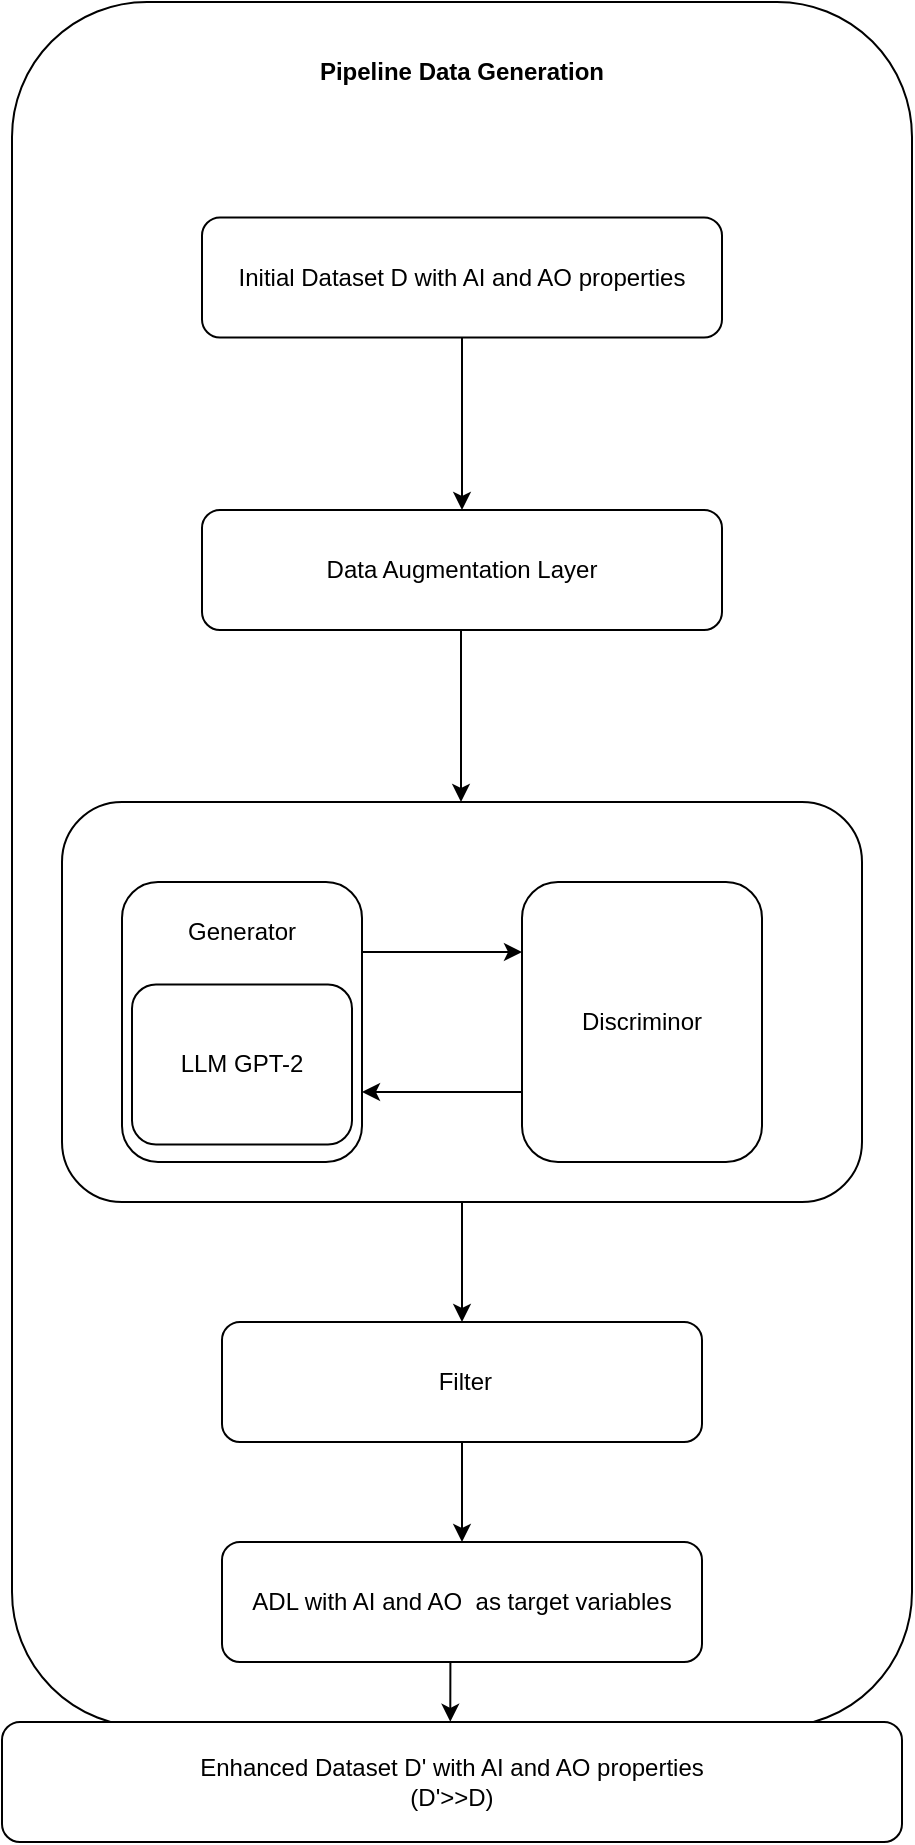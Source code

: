 <mxfile version="26.0.6">
  <diagram name="Page-1" id="v1ioLhEXZ1aaPB4B9tzm">
    <mxGraphModel dx="1674" dy="1846" grid="1" gridSize="10" guides="1" tooltips="1" connect="1" arrows="1" fold="1" page="1" pageScale="1" pageWidth="850" pageHeight="1100" math="0" shadow="0">
      <root>
        <mxCell id="0" />
        <mxCell id="1" parent="0" />
        <mxCell id="6ymL6NjG9tFJ0w84Eigm-1" value="" style="rounded=1;whiteSpace=wrap;html=1;fillColor=#FFFFFF;rotation=90;" vertex="1" parent="1">
          <mxGeometry x="378.75" y="36.25" width="862.5" height="450" as="geometry" />
        </mxCell>
        <mxCell id="6ymL6NjG9tFJ0w84Eigm-17" style="edgeStyle=orthogonalEdgeStyle;rounded=0;orthogonalLoop=1;jettySize=auto;html=1;exitX=0.5;exitY=1;exitDx=0;exitDy=0;" edge="1" parent="1" source="6ymL6NjG9tFJ0w84Eigm-3" target="6ymL6NjG9tFJ0w84Eigm-16">
          <mxGeometry relative="1" as="geometry" />
        </mxCell>
        <mxCell id="6ymL6NjG9tFJ0w84Eigm-3" value="Initial Dataset D with AI and AO properties" style="rounded=1;whiteSpace=wrap;html=1;" vertex="1" parent="1">
          <mxGeometry x="680" y="-62.25" width="260" height="60" as="geometry" />
        </mxCell>
        <mxCell id="6ymL6NjG9tFJ0w84Eigm-4" style="edgeStyle=orthogonalEdgeStyle;rounded=0;orthogonalLoop=1;jettySize=auto;html=1;exitX=0.5;exitY=1;exitDx=0;exitDy=0;entryX=0.5;entryY=0;entryDx=0;entryDy=0;" edge="1" parent="1" source="6ymL6NjG9tFJ0w84Eigm-5" target="6ymL6NjG9tFJ0w84Eigm-13">
          <mxGeometry relative="1" as="geometry" />
        </mxCell>
        <mxCell id="6ymL6NjG9tFJ0w84Eigm-5" value="" style="rounded=1;whiteSpace=wrap;html=1;" vertex="1" parent="1">
          <mxGeometry x="610" y="230" width="400" height="200" as="geometry" />
        </mxCell>
        <mxCell id="6ymL6NjG9tFJ0w84Eigm-6" value="&lt;b class=&quot;custom-cursor-default-hover&quot;&gt;Pipeline Data Generation&lt;/b&gt;" style="text;html=1;align=center;verticalAlign=middle;whiteSpace=wrap;rounded=0;" vertex="1" parent="1">
          <mxGeometry x="720" y="-150" width="180" height="30" as="geometry" />
        </mxCell>
        <mxCell id="6ymL6NjG9tFJ0w84Eigm-7" value="ADL with AI and AO&amp;nbsp; as target variables" style="rounded=1;whiteSpace=wrap;html=1;" vertex="1" parent="1">
          <mxGeometry x="690" y="600" width="240" height="60" as="geometry" />
        </mxCell>
        <mxCell id="6ymL6NjG9tFJ0w84Eigm-8" style="edgeStyle=orthogonalEdgeStyle;rounded=0;orthogonalLoop=1;jettySize=auto;html=1;exitX=1;exitY=0.25;exitDx=0;exitDy=0;entryX=0;entryY=0.25;entryDx=0;entryDy=0;" edge="1" parent="1" source="6ymL6NjG9tFJ0w84Eigm-9" target="6ymL6NjG9tFJ0w84Eigm-11">
          <mxGeometry relative="1" as="geometry" />
        </mxCell>
        <mxCell id="6ymL6NjG9tFJ0w84Eigm-9" value="" style="rounded=1;whiteSpace=wrap;html=1;" vertex="1" parent="1">
          <mxGeometry x="640" y="270" width="120" height="140" as="geometry" />
        </mxCell>
        <mxCell id="6ymL6NjG9tFJ0w84Eigm-10" style="edgeStyle=orthogonalEdgeStyle;rounded=0;orthogonalLoop=1;jettySize=auto;html=1;exitX=0;exitY=0.75;exitDx=0;exitDy=0;entryX=1;entryY=0.75;entryDx=0;entryDy=0;" edge="1" parent="1" source="6ymL6NjG9tFJ0w84Eigm-11" target="6ymL6NjG9tFJ0w84Eigm-9">
          <mxGeometry relative="1" as="geometry" />
        </mxCell>
        <mxCell id="6ymL6NjG9tFJ0w84Eigm-11" value="Discriminor" style="rounded=1;whiteSpace=wrap;html=1;" vertex="1" parent="1">
          <mxGeometry x="840" y="270" width="120" height="140" as="geometry" />
        </mxCell>
        <mxCell id="6ymL6NjG9tFJ0w84Eigm-12" style="edgeStyle=orthogonalEdgeStyle;rounded=0;orthogonalLoop=1;jettySize=auto;html=1;exitX=0.5;exitY=1;exitDx=0;exitDy=0;entryX=0.5;entryY=0;entryDx=0;entryDy=0;" edge="1" parent="1" source="6ymL6NjG9tFJ0w84Eigm-13" target="6ymL6NjG9tFJ0w84Eigm-7">
          <mxGeometry relative="1" as="geometry" />
        </mxCell>
        <mxCell id="6ymL6NjG9tFJ0w84Eigm-13" value="&amp;nbsp;Filter" style="rounded=1;whiteSpace=wrap;html=1;" vertex="1" parent="1">
          <mxGeometry x="690" y="490" width="240" height="60" as="geometry" />
        </mxCell>
        <mxCell id="6ymL6NjG9tFJ0w84Eigm-14" value="LLM GPT-2" style="rounded=1;whiteSpace=wrap;html=1;" vertex="1" parent="1">
          <mxGeometry x="645" y="321.25" width="110" height="80" as="geometry" />
        </mxCell>
        <mxCell id="6ymL6NjG9tFJ0w84Eigm-15" value="Generator" style="text;html=1;align=center;verticalAlign=middle;whiteSpace=wrap;rounded=0;" vertex="1" parent="1">
          <mxGeometry x="670" y="280" width="60" height="30" as="geometry" />
        </mxCell>
        <mxCell id="6ymL6NjG9tFJ0w84Eigm-16" value="Data Augmentation Layer" style="rounded=1;whiteSpace=wrap;html=1;" vertex="1" parent="1">
          <mxGeometry x="680" y="84" width="260" height="60" as="geometry" />
        </mxCell>
        <mxCell id="6ymL6NjG9tFJ0w84Eigm-19" style="edgeStyle=orthogonalEdgeStyle;rounded=0;orthogonalLoop=1;jettySize=auto;html=1;exitX=0.5;exitY=1;exitDx=0;exitDy=0;" edge="1" parent="1">
          <mxGeometry relative="1" as="geometry">
            <mxPoint x="809.5" y="144" as="sourcePoint" />
            <mxPoint x="809.5" y="230" as="targetPoint" />
          </mxGeometry>
        </mxCell>
        <mxCell id="6ymL6NjG9tFJ0w84Eigm-20" style="edgeStyle=orthogonalEdgeStyle;rounded=0;orthogonalLoop=1;jettySize=auto;html=1;exitX=0.5;exitY=1;exitDx=0;exitDy=0;entryX=0.997;entryY=0.513;entryDx=0;entryDy=0;entryPerimeter=0;" edge="1" parent="1" source="6ymL6NjG9tFJ0w84Eigm-7" target="6ymL6NjG9tFJ0w84Eigm-1">
          <mxGeometry relative="1" as="geometry" />
        </mxCell>
        <mxCell id="6ymL6NjG9tFJ0w84Eigm-21" value="Enhanced Dataset D&#39; with AI and AO properties&lt;div&gt;(D&#39;&amp;gt;&amp;gt;D)&lt;/div&gt;" style="rounded=1;whiteSpace=wrap;html=1;" vertex="1" parent="1">
          <mxGeometry x="580" y="690" width="450" height="60" as="geometry" />
        </mxCell>
      </root>
    </mxGraphModel>
  </diagram>
</mxfile>
